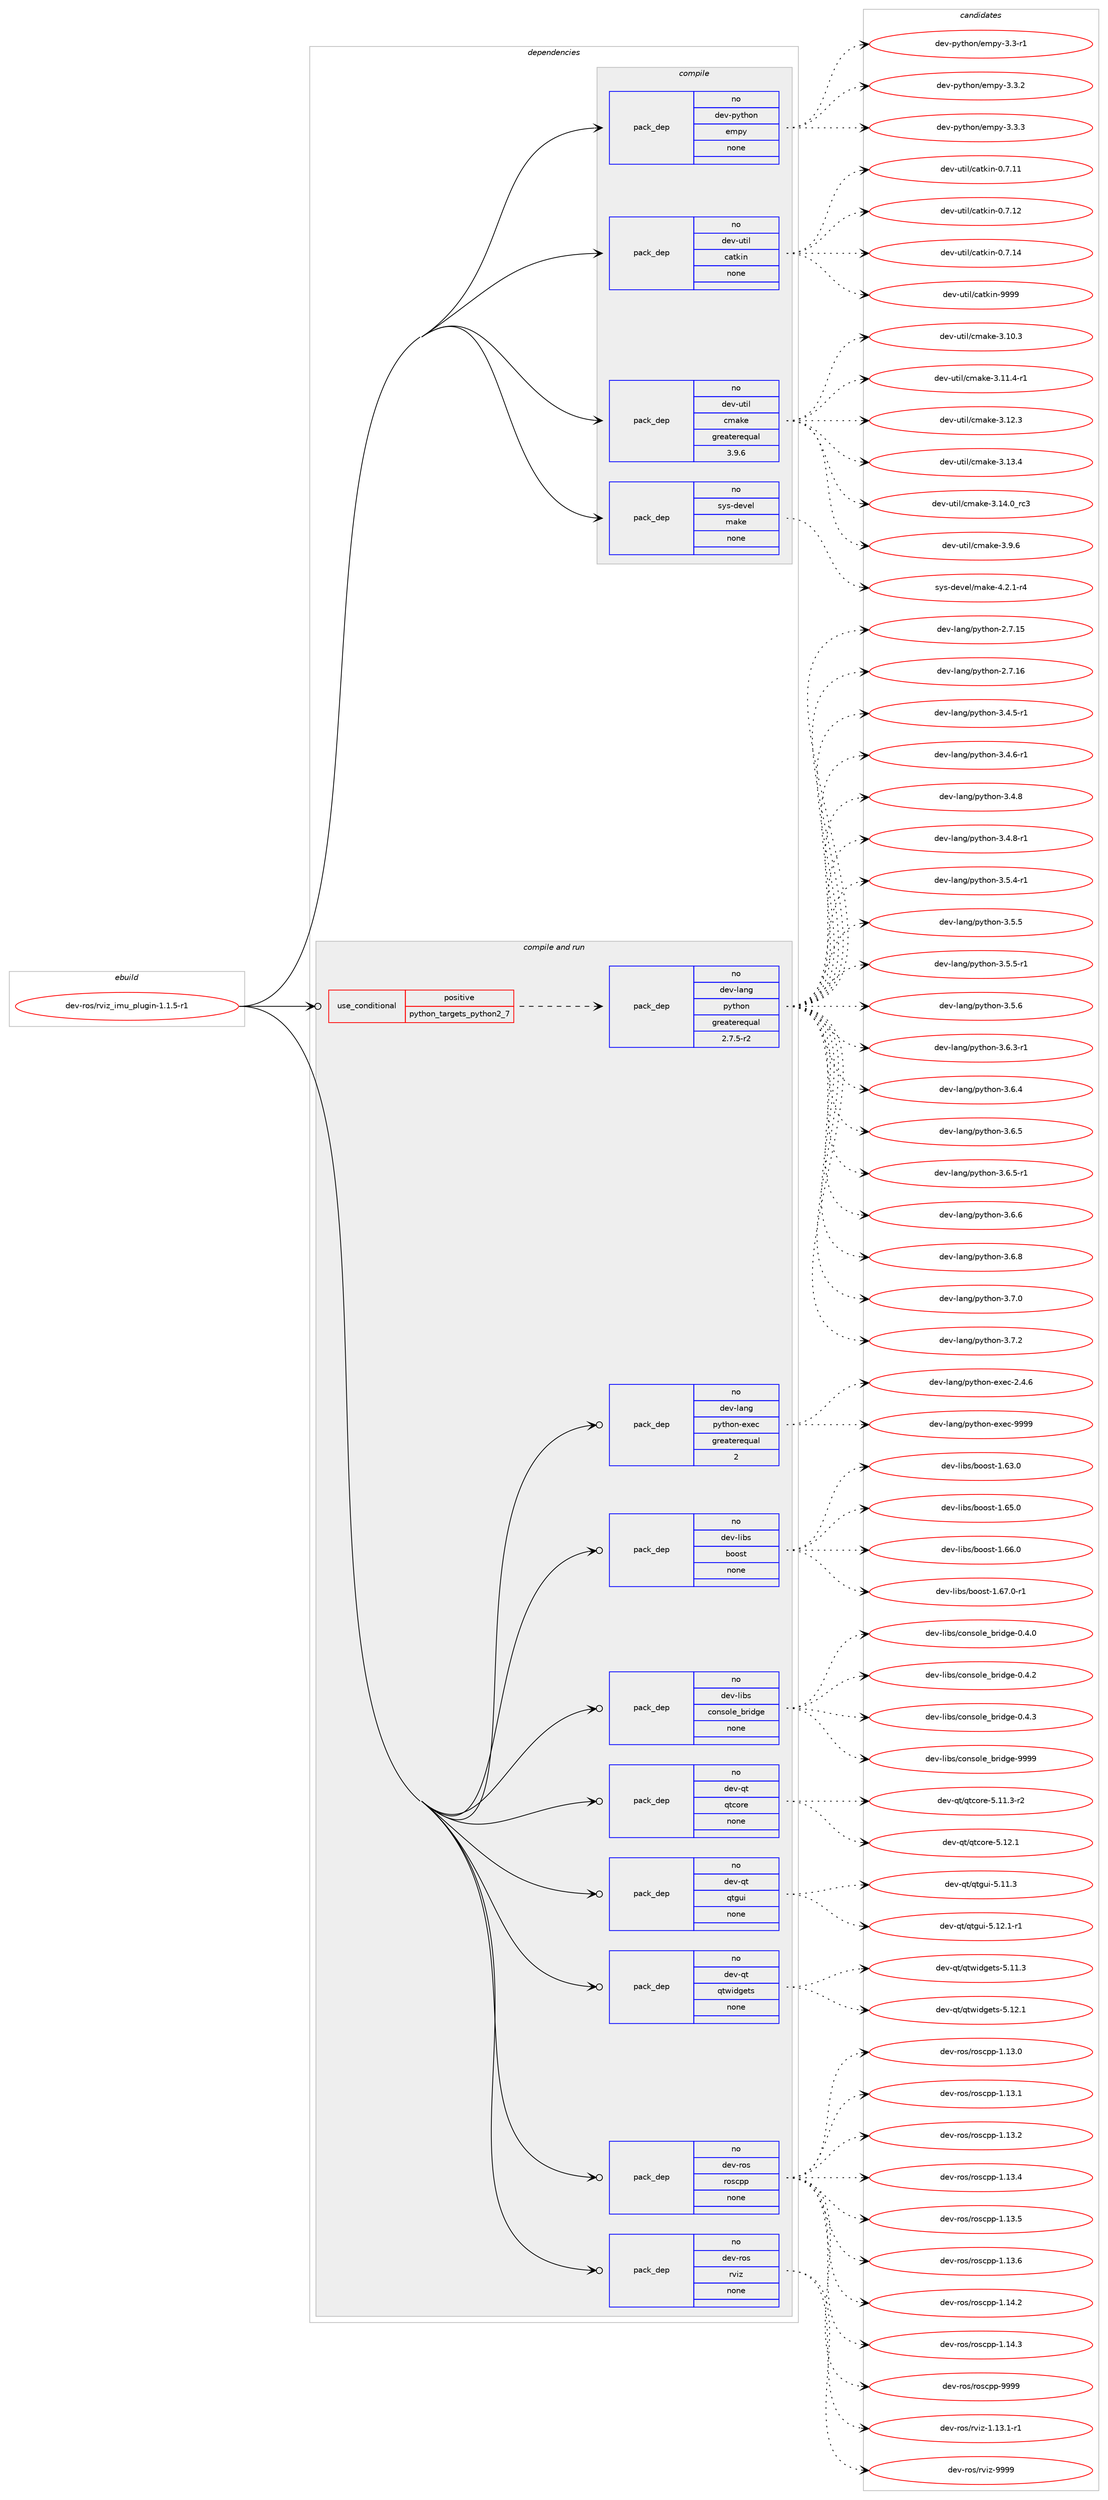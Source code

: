 digraph prolog {

# *************
# Graph options
# *************

newrank=true;
concentrate=true;
compound=true;
graph [rankdir=LR,fontname=Helvetica,fontsize=10,ranksep=1.5];#, ranksep=2.5, nodesep=0.2];
edge  [arrowhead=vee];
node  [fontname=Helvetica,fontsize=10];

# **********
# The ebuild
# **********

subgraph cluster_leftcol {
color=gray;
rank=same;
label=<<i>ebuild</i>>;
id [label="dev-ros/rviz_imu_plugin-1.1.5-r1", color=red, width=4, href="../dev-ros/rviz_imu_plugin-1.1.5-r1.svg"];
}

# ****************
# The dependencies
# ****************

subgraph cluster_midcol {
color=gray;
label=<<i>dependencies</i>>;
subgraph cluster_compile {
fillcolor="#eeeeee";
style=filled;
label=<<i>compile</i>>;
subgraph pack1056540 {
dependency1470511 [label=<<TABLE BORDER="0" CELLBORDER="1" CELLSPACING="0" CELLPADDING="4" WIDTH="220"><TR><TD ROWSPAN="6" CELLPADDING="30">pack_dep</TD></TR><TR><TD WIDTH="110">no</TD></TR><TR><TD>dev-python</TD></TR><TR><TD>empy</TD></TR><TR><TD>none</TD></TR><TR><TD></TD></TR></TABLE>>, shape=none, color=blue];
}
id:e -> dependency1470511:w [weight=20,style="solid",arrowhead="vee"];
subgraph pack1056541 {
dependency1470512 [label=<<TABLE BORDER="0" CELLBORDER="1" CELLSPACING="0" CELLPADDING="4" WIDTH="220"><TR><TD ROWSPAN="6" CELLPADDING="30">pack_dep</TD></TR><TR><TD WIDTH="110">no</TD></TR><TR><TD>dev-util</TD></TR><TR><TD>catkin</TD></TR><TR><TD>none</TD></TR><TR><TD></TD></TR></TABLE>>, shape=none, color=blue];
}
id:e -> dependency1470512:w [weight=20,style="solid",arrowhead="vee"];
subgraph pack1056542 {
dependency1470513 [label=<<TABLE BORDER="0" CELLBORDER="1" CELLSPACING="0" CELLPADDING="4" WIDTH="220"><TR><TD ROWSPAN="6" CELLPADDING="30">pack_dep</TD></TR><TR><TD WIDTH="110">no</TD></TR><TR><TD>dev-util</TD></TR><TR><TD>cmake</TD></TR><TR><TD>greaterequal</TD></TR><TR><TD>3.9.6</TD></TR></TABLE>>, shape=none, color=blue];
}
id:e -> dependency1470513:w [weight=20,style="solid",arrowhead="vee"];
subgraph pack1056543 {
dependency1470514 [label=<<TABLE BORDER="0" CELLBORDER="1" CELLSPACING="0" CELLPADDING="4" WIDTH="220"><TR><TD ROWSPAN="6" CELLPADDING="30">pack_dep</TD></TR><TR><TD WIDTH="110">no</TD></TR><TR><TD>sys-devel</TD></TR><TR><TD>make</TD></TR><TR><TD>none</TD></TR><TR><TD></TD></TR></TABLE>>, shape=none, color=blue];
}
id:e -> dependency1470514:w [weight=20,style="solid",arrowhead="vee"];
}
subgraph cluster_compileandrun {
fillcolor="#eeeeee";
style=filled;
label=<<i>compile and run</i>>;
subgraph cond390581 {
dependency1470515 [label=<<TABLE BORDER="0" CELLBORDER="1" CELLSPACING="0" CELLPADDING="4"><TR><TD ROWSPAN="3" CELLPADDING="10">use_conditional</TD></TR><TR><TD>positive</TD></TR><TR><TD>python_targets_python2_7</TD></TR></TABLE>>, shape=none, color=red];
subgraph pack1056544 {
dependency1470516 [label=<<TABLE BORDER="0" CELLBORDER="1" CELLSPACING="0" CELLPADDING="4" WIDTH="220"><TR><TD ROWSPAN="6" CELLPADDING="30">pack_dep</TD></TR><TR><TD WIDTH="110">no</TD></TR><TR><TD>dev-lang</TD></TR><TR><TD>python</TD></TR><TR><TD>greaterequal</TD></TR><TR><TD>2.7.5-r2</TD></TR></TABLE>>, shape=none, color=blue];
}
dependency1470515:e -> dependency1470516:w [weight=20,style="dashed",arrowhead="vee"];
}
id:e -> dependency1470515:w [weight=20,style="solid",arrowhead="odotvee"];
subgraph pack1056545 {
dependency1470517 [label=<<TABLE BORDER="0" CELLBORDER="1" CELLSPACING="0" CELLPADDING="4" WIDTH="220"><TR><TD ROWSPAN="6" CELLPADDING="30">pack_dep</TD></TR><TR><TD WIDTH="110">no</TD></TR><TR><TD>dev-lang</TD></TR><TR><TD>python-exec</TD></TR><TR><TD>greaterequal</TD></TR><TR><TD>2</TD></TR></TABLE>>, shape=none, color=blue];
}
id:e -> dependency1470517:w [weight=20,style="solid",arrowhead="odotvee"];
subgraph pack1056546 {
dependency1470518 [label=<<TABLE BORDER="0" CELLBORDER="1" CELLSPACING="0" CELLPADDING="4" WIDTH="220"><TR><TD ROWSPAN="6" CELLPADDING="30">pack_dep</TD></TR><TR><TD WIDTH="110">no</TD></TR><TR><TD>dev-libs</TD></TR><TR><TD>boost</TD></TR><TR><TD>none</TD></TR><TR><TD></TD></TR></TABLE>>, shape=none, color=blue];
}
id:e -> dependency1470518:w [weight=20,style="solid",arrowhead="odotvee"];
subgraph pack1056547 {
dependency1470519 [label=<<TABLE BORDER="0" CELLBORDER="1" CELLSPACING="0" CELLPADDING="4" WIDTH="220"><TR><TD ROWSPAN="6" CELLPADDING="30">pack_dep</TD></TR><TR><TD WIDTH="110">no</TD></TR><TR><TD>dev-libs</TD></TR><TR><TD>console_bridge</TD></TR><TR><TD>none</TD></TR><TR><TD></TD></TR></TABLE>>, shape=none, color=blue];
}
id:e -> dependency1470519:w [weight=20,style="solid",arrowhead="odotvee"];
subgraph pack1056548 {
dependency1470520 [label=<<TABLE BORDER="0" CELLBORDER="1" CELLSPACING="0" CELLPADDING="4" WIDTH="220"><TR><TD ROWSPAN="6" CELLPADDING="30">pack_dep</TD></TR><TR><TD WIDTH="110">no</TD></TR><TR><TD>dev-qt</TD></TR><TR><TD>qtcore</TD></TR><TR><TD>none</TD></TR><TR><TD></TD></TR></TABLE>>, shape=none, color=blue];
}
id:e -> dependency1470520:w [weight=20,style="solid",arrowhead="odotvee"];
subgraph pack1056549 {
dependency1470521 [label=<<TABLE BORDER="0" CELLBORDER="1" CELLSPACING="0" CELLPADDING="4" WIDTH="220"><TR><TD ROWSPAN="6" CELLPADDING="30">pack_dep</TD></TR><TR><TD WIDTH="110">no</TD></TR><TR><TD>dev-qt</TD></TR><TR><TD>qtgui</TD></TR><TR><TD>none</TD></TR><TR><TD></TD></TR></TABLE>>, shape=none, color=blue];
}
id:e -> dependency1470521:w [weight=20,style="solid",arrowhead="odotvee"];
subgraph pack1056550 {
dependency1470522 [label=<<TABLE BORDER="0" CELLBORDER="1" CELLSPACING="0" CELLPADDING="4" WIDTH="220"><TR><TD ROWSPAN="6" CELLPADDING="30">pack_dep</TD></TR><TR><TD WIDTH="110">no</TD></TR><TR><TD>dev-qt</TD></TR><TR><TD>qtwidgets</TD></TR><TR><TD>none</TD></TR><TR><TD></TD></TR></TABLE>>, shape=none, color=blue];
}
id:e -> dependency1470522:w [weight=20,style="solid",arrowhead="odotvee"];
subgraph pack1056551 {
dependency1470523 [label=<<TABLE BORDER="0" CELLBORDER="1" CELLSPACING="0" CELLPADDING="4" WIDTH="220"><TR><TD ROWSPAN="6" CELLPADDING="30">pack_dep</TD></TR><TR><TD WIDTH="110">no</TD></TR><TR><TD>dev-ros</TD></TR><TR><TD>roscpp</TD></TR><TR><TD>none</TD></TR><TR><TD></TD></TR></TABLE>>, shape=none, color=blue];
}
id:e -> dependency1470523:w [weight=20,style="solid",arrowhead="odotvee"];
subgraph pack1056552 {
dependency1470524 [label=<<TABLE BORDER="0" CELLBORDER="1" CELLSPACING="0" CELLPADDING="4" WIDTH="220"><TR><TD ROWSPAN="6" CELLPADDING="30">pack_dep</TD></TR><TR><TD WIDTH="110">no</TD></TR><TR><TD>dev-ros</TD></TR><TR><TD>rviz</TD></TR><TR><TD>none</TD></TR><TR><TD></TD></TR></TABLE>>, shape=none, color=blue];
}
id:e -> dependency1470524:w [weight=20,style="solid",arrowhead="odotvee"];
}
subgraph cluster_run {
fillcolor="#eeeeee";
style=filled;
label=<<i>run</i>>;
}
}

# **************
# The candidates
# **************

subgraph cluster_choices {
rank=same;
color=gray;
label=<<i>candidates</i>>;

subgraph choice1056540 {
color=black;
nodesep=1;
choice1001011184511212111610411111047101109112121455146514511449 [label="dev-python/empy-3.3-r1", color=red, width=4,href="../dev-python/empy-3.3-r1.svg"];
choice1001011184511212111610411111047101109112121455146514650 [label="dev-python/empy-3.3.2", color=red, width=4,href="../dev-python/empy-3.3.2.svg"];
choice1001011184511212111610411111047101109112121455146514651 [label="dev-python/empy-3.3.3", color=red, width=4,href="../dev-python/empy-3.3.3.svg"];
dependency1470511:e -> choice1001011184511212111610411111047101109112121455146514511449:w [style=dotted,weight="100"];
dependency1470511:e -> choice1001011184511212111610411111047101109112121455146514650:w [style=dotted,weight="100"];
dependency1470511:e -> choice1001011184511212111610411111047101109112121455146514651:w [style=dotted,weight="100"];
}
subgraph choice1056541 {
color=black;
nodesep=1;
choice1001011184511711610510847999711610710511045484655464949 [label="dev-util/catkin-0.7.11", color=red, width=4,href="../dev-util/catkin-0.7.11.svg"];
choice1001011184511711610510847999711610710511045484655464950 [label="dev-util/catkin-0.7.12", color=red, width=4,href="../dev-util/catkin-0.7.12.svg"];
choice1001011184511711610510847999711610710511045484655464952 [label="dev-util/catkin-0.7.14", color=red, width=4,href="../dev-util/catkin-0.7.14.svg"];
choice100101118451171161051084799971161071051104557575757 [label="dev-util/catkin-9999", color=red, width=4,href="../dev-util/catkin-9999.svg"];
dependency1470512:e -> choice1001011184511711610510847999711610710511045484655464949:w [style=dotted,weight="100"];
dependency1470512:e -> choice1001011184511711610510847999711610710511045484655464950:w [style=dotted,weight="100"];
dependency1470512:e -> choice1001011184511711610510847999711610710511045484655464952:w [style=dotted,weight="100"];
dependency1470512:e -> choice100101118451171161051084799971161071051104557575757:w [style=dotted,weight="100"];
}
subgraph choice1056542 {
color=black;
nodesep=1;
choice1001011184511711610510847991099710710145514649484651 [label="dev-util/cmake-3.10.3", color=red, width=4,href="../dev-util/cmake-3.10.3.svg"];
choice10010111845117116105108479910997107101455146494946524511449 [label="dev-util/cmake-3.11.4-r1", color=red, width=4,href="../dev-util/cmake-3.11.4-r1.svg"];
choice1001011184511711610510847991099710710145514649504651 [label="dev-util/cmake-3.12.3", color=red, width=4,href="../dev-util/cmake-3.12.3.svg"];
choice1001011184511711610510847991099710710145514649514652 [label="dev-util/cmake-3.13.4", color=red, width=4,href="../dev-util/cmake-3.13.4.svg"];
choice1001011184511711610510847991099710710145514649524648951149951 [label="dev-util/cmake-3.14.0_rc3", color=red, width=4,href="../dev-util/cmake-3.14.0_rc3.svg"];
choice10010111845117116105108479910997107101455146574654 [label="dev-util/cmake-3.9.6", color=red, width=4,href="../dev-util/cmake-3.9.6.svg"];
dependency1470513:e -> choice1001011184511711610510847991099710710145514649484651:w [style=dotted,weight="100"];
dependency1470513:e -> choice10010111845117116105108479910997107101455146494946524511449:w [style=dotted,weight="100"];
dependency1470513:e -> choice1001011184511711610510847991099710710145514649504651:w [style=dotted,weight="100"];
dependency1470513:e -> choice1001011184511711610510847991099710710145514649514652:w [style=dotted,weight="100"];
dependency1470513:e -> choice1001011184511711610510847991099710710145514649524648951149951:w [style=dotted,weight="100"];
dependency1470513:e -> choice10010111845117116105108479910997107101455146574654:w [style=dotted,weight="100"];
}
subgraph choice1056543 {
color=black;
nodesep=1;
choice1151211154510010111810110847109971071014552465046494511452 [label="sys-devel/make-4.2.1-r4", color=red, width=4,href="../sys-devel/make-4.2.1-r4.svg"];
dependency1470514:e -> choice1151211154510010111810110847109971071014552465046494511452:w [style=dotted,weight="100"];
}
subgraph choice1056544 {
color=black;
nodesep=1;
choice10010111845108971101034711212111610411111045504655464953 [label="dev-lang/python-2.7.15", color=red, width=4,href="../dev-lang/python-2.7.15.svg"];
choice10010111845108971101034711212111610411111045504655464954 [label="dev-lang/python-2.7.16", color=red, width=4,href="../dev-lang/python-2.7.16.svg"];
choice1001011184510897110103471121211161041111104551465246534511449 [label="dev-lang/python-3.4.5-r1", color=red, width=4,href="../dev-lang/python-3.4.5-r1.svg"];
choice1001011184510897110103471121211161041111104551465246544511449 [label="dev-lang/python-3.4.6-r1", color=red, width=4,href="../dev-lang/python-3.4.6-r1.svg"];
choice100101118451089711010347112121116104111110455146524656 [label="dev-lang/python-3.4.8", color=red, width=4,href="../dev-lang/python-3.4.8.svg"];
choice1001011184510897110103471121211161041111104551465246564511449 [label="dev-lang/python-3.4.8-r1", color=red, width=4,href="../dev-lang/python-3.4.8-r1.svg"];
choice1001011184510897110103471121211161041111104551465346524511449 [label="dev-lang/python-3.5.4-r1", color=red, width=4,href="../dev-lang/python-3.5.4-r1.svg"];
choice100101118451089711010347112121116104111110455146534653 [label="dev-lang/python-3.5.5", color=red, width=4,href="../dev-lang/python-3.5.5.svg"];
choice1001011184510897110103471121211161041111104551465346534511449 [label="dev-lang/python-3.5.5-r1", color=red, width=4,href="../dev-lang/python-3.5.5-r1.svg"];
choice100101118451089711010347112121116104111110455146534654 [label="dev-lang/python-3.5.6", color=red, width=4,href="../dev-lang/python-3.5.6.svg"];
choice1001011184510897110103471121211161041111104551465446514511449 [label="dev-lang/python-3.6.3-r1", color=red, width=4,href="../dev-lang/python-3.6.3-r1.svg"];
choice100101118451089711010347112121116104111110455146544652 [label="dev-lang/python-3.6.4", color=red, width=4,href="../dev-lang/python-3.6.4.svg"];
choice100101118451089711010347112121116104111110455146544653 [label="dev-lang/python-3.6.5", color=red, width=4,href="../dev-lang/python-3.6.5.svg"];
choice1001011184510897110103471121211161041111104551465446534511449 [label="dev-lang/python-3.6.5-r1", color=red, width=4,href="../dev-lang/python-3.6.5-r1.svg"];
choice100101118451089711010347112121116104111110455146544654 [label="dev-lang/python-3.6.6", color=red, width=4,href="../dev-lang/python-3.6.6.svg"];
choice100101118451089711010347112121116104111110455146544656 [label="dev-lang/python-3.6.8", color=red, width=4,href="../dev-lang/python-3.6.8.svg"];
choice100101118451089711010347112121116104111110455146554648 [label="dev-lang/python-3.7.0", color=red, width=4,href="../dev-lang/python-3.7.0.svg"];
choice100101118451089711010347112121116104111110455146554650 [label="dev-lang/python-3.7.2", color=red, width=4,href="../dev-lang/python-3.7.2.svg"];
dependency1470516:e -> choice10010111845108971101034711212111610411111045504655464953:w [style=dotted,weight="100"];
dependency1470516:e -> choice10010111845108971101034711212111610411111045504655464954:w [style=dotted,weight="100"];
dependency1470516:e -> choice1001011184510897110103471121211161041111104551465246534511449:w [style=dotted,weight="100"];
dependency1470516:e -> choice1001011184510897110103471121211161041111104551465246544511449:w [style=dotted,weight="100"];
dependency1470516:e -> choice100101118451089711010347112121116104111110455146524656:w [style=dotted,weight="100"];
dependency1470516:e -> choice1001011184510897110103471121211161041111104551465246564511449:w [style=dotted,weight="100"];
dependency1470516:e -> choice1001011184510897110103471121211161041111104551465346524511449:w [style=dotted,weight="100"];
dependency1470516:e -> choice100101118451089711010347112121116104111110455146534653:w [style=dotted,weight="100"];
dependency1470516:e -> choice1001011184510897110103471121211161041111104551465346534511449:w [style=dotted,weight="100"];
dependency1470516:e -> choice100101118451089711010347112121116104111110455146534654:w [style=dotted,weight="100"];
dependency1470516:e -> choice1001011184510897110103471121211161041111104551465446514511449:w [style=dotted,weight="100"];
dependency1470516:e -> choice100101118451089711010347112121116104111110455146544652:w [style=dotted,weight="100"];
dependency1470516:e -> choice100101118451089711010347112121116104111110455146544653:w [style=dotted,weight="100"];
dependency1470516:e -> choice1001011184510897110103471121211161041111104551465446534511449:w [style=dotted,weight="100"];
dependency1470516:e -> choice100101118451089711010347112121116104111110455146544654:w [style=dotted,weight="100"];
dependency1470516:e -> choice100101118451089711010347112121116104111110455146544656:w [style=dotted,weight="100"];
dependency1470516:e -> choice100101118451089711010347112121116104111110455146554648:w [style=dotted,weight="100"];
dependency1470516:e -> choice100101118451089711010347112121116104111110455146554650:w [style=dotted,weight="100"];
}
subgraph choice1056545 {
color=black;
nodesep=1;
choice1001011184510897110103471121211161041111104510112010199455046524654 [label="dev-lang/python-exec-2.4.6", color=red, width=4,href="../dev-lang/python-exec-2.4.6.svg"];
choice10010111845108971101034711212111610411111045101120101994557575757 [label="dev-lang/python-exec-9999", color=red, width=4,href="../dev-lang/python-exec-9999.svg"];
dependency1470517:e -> choice1001011184510897110103471121211161041111104510112010199455046524654:w [style=dotted,weight="100"];
dependency1470517:e -> choice10010111845108971101034711212111610411111045101120101994557575757:w [style=dotted,weight="100"];
}
subgraph choice1056546 {
color=black;
nodesep=1;
choice1001011184510810598115479811111111511645494654514648 [label="dev-libs/boost-1.63.0", color=red, width=4,href="../dev-libs/boost-1.63.0.svg"];
choice1001011184510810598115479811111111511645494654534648 [label="dev-libs/boost-1.65.0", color=red, width=4,href="../dev-libs/boost-1.65.0.svg"];
choice1001011184510810598115479811111111511645494654544648 [label="dev-libs/boost-1.66.0", color=red, width=4,href="../dev-libs/boost-1.66.0.svg"];
choice10010111845108105981154798111111115116454946545546484511449 [label="dev-libs/boost-1.67.0-r1", color=red, width=4,href="../dev-libs/boost-1.67.0-r1.svg"];
dependency1470518:e -> choice1001011184510810598115479811111111511645494654514648:w [style=dotted,weight="100"];
dependency1470518:e -> choice1001011184510810598115479811111111511645494654534648:w [style=dotted,weight="100"];
dependency1470518:e -> choice1001011184510810598115479811111111511645494654544648:w [style=dotted,weight="100"];
dependency1470518:e -> choice10010111845108105981154798111111115116454946545546484511449:w [style=dotted,weight="100"];
}
subgraph choice1056547 {
color=black;
nodesep=1;
choice100101118451081059811547991111101151111081019598114105100103101454846524648 [label="dev-libs/console_bridge-0.4.0", color=red, width=4,href="../dev-libs/console_bridge-0.4.0.svg"];
choice100101118451081059811547991111101151111081019598114105100103101454846524650 [label="dev-libs/console_bridge-0.4.2", color=red, width=4,href="../dev-libs/console_bridge-0.4.2.svg"];
choice100101118451081059811547991111101151111081019598114105100103101454846524651 [label="dev-libs/console_bridge-0.4.3", color=red, width=4,href="../dev-libs/console_bridge-0.4.3.svg"];
choice1001011184510810598115479911111011511110810195981141051001031014557575757 [label="dev-libs/console_bridge-9999", color=red, width=4,href="../dev-libs/console_bridge-9999.svg"];
dependency1470519:e -> choice100101118451081059811547991111101151111081019598114105100103101454846524648:w [style=dotted,weight="100"];
dependency1470519:e -> choice100101118451081059811547991111101151111081019598114105100103101454846524650:w [style=dotted,weight="100"];
dependency1470519:e -> choice100101118451081059811547991111101151111081019598114105100103101454846524651:w [style=dotted,weight="100"];
dependency1470519:e -> choice1001011184510810598115479911111011511110810195981141051001031014557575757:w [style=dotted,weight="100"];
}
subgraph choice1056548 {
color=black;
nodesep=1;
choice100101118451131164711311699111114101455346494946514511450 [label="dev-qt/qtcore-5.11.3-r2", color=red, width=4,href="../dev-qt/qtcore-5.11.3-r2.svg"];
choice10010111845113116471131169911111410145534649504649 [label="dev-qt/qtcore-5.12.1", color=red, width=4,href="../dev-qt/qtcore-5.12.1.svg"];
dependency1470520:e -> choice100101118451131164711311699111114101455346494946514511450:w [style=dotted,weight="100"];
dependency1470520:e -> choice10010111845113116471131169911111410145534649504649:w [style=dotted,weight="100"];
}
subgraph choice1056549 {
color=black;
nodesep=1;
choice100101118451131164711311610311710545534649494651 [label="dev-qt/qtgui-5.11.3", color=red, width=4,href="../dev-qt/qtgui-5.11.3.svg"];
choice1001011184511311647113116103117105455346495046494511449 [label="dev-qt/qtgui-5.12.1-r1", color=red, width=4,href="../dev-qt/qtgui-5.12.1-r1.svg"];
dependency1470521:e -> choice100101118451131164711311610311710545534649494651:w [style=dotted,weight="100"];
dependency1470521:e -> choice1001011184511311647113116103117105455346495046494511449:w [style=dotted,weight="100"];
}
subgraph choice1056550 {
color=black;
nodesep=1;
choice100101118451131164711311611910510010310111611545534649494651 [label="dev-qt/qtwidgets-5.11.3", color=red, width=4,href="../dev-qt/qtwidgets-5.11.3.svg"];
choice100101118451131164711311611910510010310111611545534649504649 [label="dev-qt/qtwidgets-5.12.1", color=red, width=4,href="../dev-qt/qtwidgets-5.12.1.svg"];
dependency1470522:e -> choice100101118451131164711311611910510010310111611545534649494651:w [style=dotted,weight="100"];
dependency1470522:e -> choice100101118451131164711311611910510010310111611545534649504649:w [style=dotted,weight="100"];
}
subgraph choice1056551 {
color=black;
nodesep=1;
choice10010111845114111115471141111159911211245494649514648 [label="dev-ros/roscpp-1.13.0", color=red, width=4,href="../dev-ros/roscpp-1.13.0.svg"];
choice10010111845114111115471141111159911211245494649514649 [label="dev-ros/roscpp-1.13.1", color=red, width=4,href="../dev-ros/roscpp-1.13.1.svg"];
choice10010111845114111115471141111159911211245494649514650 [label="dev-ros/roscpp-1.13.2", color=red, width=4,href="../dev-ros/roscpp-1.13.2.svg"];
choice10010111845114111115471141111159911211245494649514652 [label="dev-ros/roscpp-1.13.4", color=red, width=4,href="../dev-ros/roscpp-1.13.4.svg"];
choice10010111845114111115471141111159911211245494649514653 [label="dev-ros/roscpp-1.13.5", color=red, width=4,href="../dev-ros/roscpp-1.13.5.svg"];
choice10010111845114111115471141111159911211245494649514654 [label="dev-ros/roscpp-1.13.6", color=red, width=4,href="../dev-ros/roscpp-1.13.6.svg"];
choice10010111845114111115471141111159911211245494649524650 [label="dev-ros/roscpp-1.14.2", color=red, width=4,href="../dev-ros/roscpp-1.14.2.svg"];
choice10010111845114111115471141111159911211245494649524651 [label="dev-ros/roscpp-1.14.3", color=red, width=4,href="../dev-ros/roscpp-1.14.3.svg"];
choice1001011184511411111547114111115991121124557575757 [label="dev-ros/roscpp-9999", color=red, width=4,href="../dev-ros/roscpp-9999.svg"];
dependency1470523:e -> choice10010111845114111115471141111159911211245494649514648:w [style=dotted,weight="100"];
dependency1470523:e -> choice10010111845114111115471141111159911211245494649514649:w [style=dotted,weight="100"];
dependency1470523:e -> choice10010111845114111115471141111159911211245494649514650:w [style=dotted,weight="100"];
dependency1470523:e -> choice10010111845114111115471141111159911211245494649514652:w [style=dotted,weight="100"];
dependency1470523:e -> choice10010111845114111115471141111159911211245494649514653:w [style=dotted,weight="100"];
dependency1470523:e -> choice10010111845114111115471141111159911211245494649514654:w [style=dotted,weight="100"];
dependency1470523:e -> choice10010111845114111115471141111159911211245494649524650:w [style=dotted,weight="100"];
dependency1470523:e -> choice10010111845114111115471141111159911211245494649524651:w [style=dotted,weight="100"];
dependency1470523:e -> choice1001011184511411111547114111115991121124557575757:w [style=dotted,weight="100"];
}
subgraph choice1056552 {
color=black;
nodesep=1;
choice1001011184511411111547114118105122454946495146494511449 [label="dev-ros/rviz-1.13.1-r1", color=red, width=4,href="../dev-ros/rviz-1.13.1-r1.svg"];
choice10010111845114111115471141181051224557575757 [label="dev-ros/rviz-9999", color=red, width=4,href="../dev-ros/rviz-9999.svg"];
dependency1470524:e -> choice1001011184511411111547114118105122454946495146494511449:w [style=dotted,weight="100"];
dependency1470524:e -> choice10010111845114111115471141181051224557575757:w [style=dotted,weight="100"];
}
}

}

